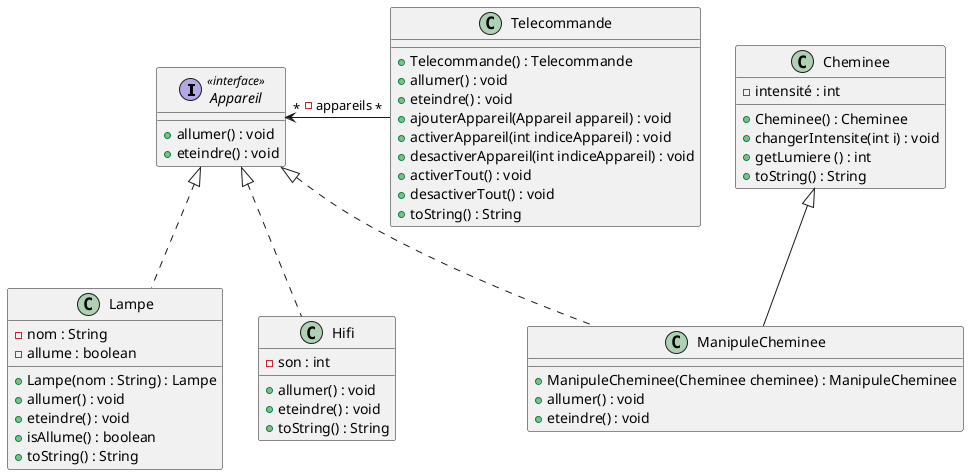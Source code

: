 @startuml

interface Appareil <<interface>>{
    +allumer() : void
    +eteindre() : void
}

class Lampe{
    -nom : String
    -allume : boolean
    +Lampe(nom : String) : Lampe
    +allumer() : void
    +eteindre() : void
    +isAllume() : boolean
    +toString() : String
}

class Telecommande{
    +Telecommande() : Telecommande
    +allumer() : void
    +eteindre() : void
    +ajouterAppareil(Appareil appareil) : void
    +activerAppareil(int indiceAppareil) : void
    +desactiverAppareil(int indiceAppareil) : void
    +activerTout() : void
    +desactiverTout() : void
    +toString() : String
}

class Hifi{
    -son : int
    +allumer() : void
    +eteindre() : void
    +toString() : String
}

class Cheminee{
    -intensité : int
    +Cheminee() : Cheminee
    +changerIntensite(int i) : void
    +getLumiere () : int
    +toString() : String
}

class ManipuleCheminee{
    +ManipuleCheminee(Cheminee cheminee) : ManipuleCheminee
    +allumer() : void
    +eteindre() : void
}




Appareil <|.. Lampe
Appareil <|.. Hifi
Appareil <|.. ManipuleCheminee
Cheminee <|-- ManipuleCheminee


Appareil "*" <- "*" Telecommande : - appareils

@enduml